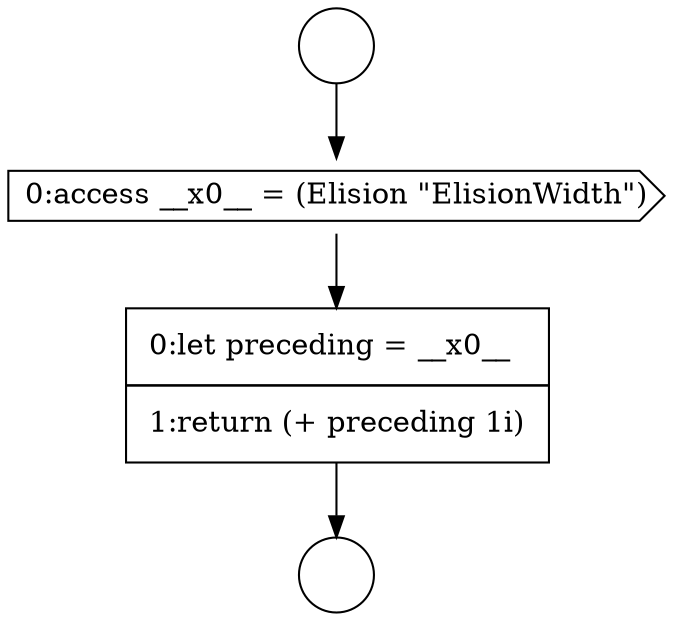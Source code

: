digraph {
  node3246 [shape=circle label=" " color="black" fillcolor="white" style=filled]
  node3248 [shape=cds, label=<<font color="black">0:access __x0__ = (Elision &quot;ElisionWidth&quot;)</font>> color="black" fillcolor="white" style=filled]
  node3249 [shape=none, margin=0, label=<<font color="black">
    <table border="0" cellborder="1" cellspacing="0" cellpadding="10">
      <tr><td align="left">0:let preceding = __x0__</td></tr>
      <tr><td align="left">1:return (+ preceding 1i)</td></tr>
    </table>
  </font>> color="black" fillcolor="white" style=filled]
  node3247 [shape=circle label=" " color="black" fillcolor="white" style=filled]
  node3246 -> node3248 [ color="black"]
  node3248 -> node3249 [ color="black"]
  node3249 -> node3247 [ color="black"]
}
